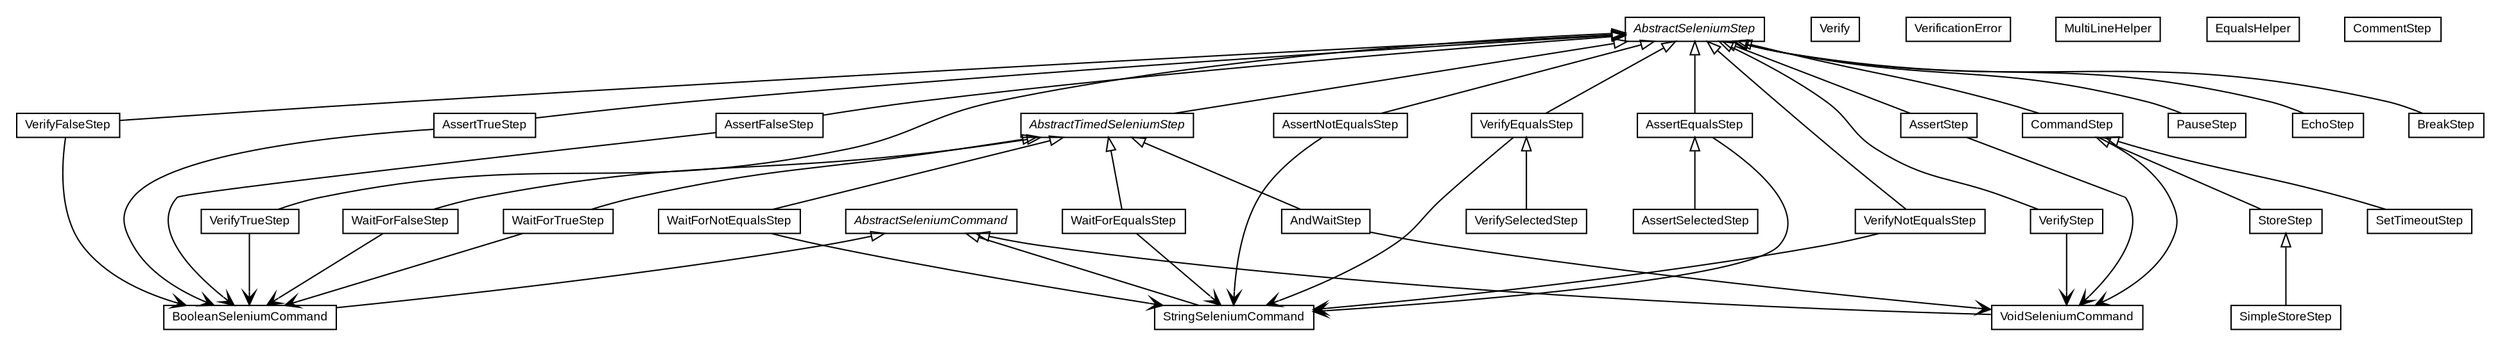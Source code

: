 #!/usr/local/bin/dot
#
# Class diagram 
# Generated by UMLGraph version R5_6-24-gf6e263 (http://www.umlgraph.org/)
#

digraph G {
	edge [fontname="arial",fontsize=10,labelfontname="arial",labelfontsize=10];
	node [fontname="arial",fontsize=10,shape=plaintext];
	nodesep=0.25;
	ranksep=0.5;
	// com.google.code.play.selenium.step.WaitForTrueStep
	c88 [label=<<table title="com.google.code.play.selenium.step.WaitForTrueStep" border="0" cellborder="1" cellspacing="0" cellpadding="2" port="p" href="./WaitForTrueStep.html">
		<tr><td><table border="0" cellspacing="0" cellpadding="1">
<tr><td align="center" balign="center"> WaitForTrueStep </td></tr>
		</table></td></tr>
		</table>>, URL="./WaitForTrueStep.html", fontname="arial", fontcolor="black", fontsize=9.0];
	// com.google.code.play.selenium.step.WaitForNotEqualsStep
	c89 [label=<<table title="com.google.code.play.selenium.step.WaitForNotEqualsStep" border="0" cellborder="1" cellspacing="0" cellpadding="2" port="p" href="./WaitForNotEqualsStep.html">
		<tr><td><table border="0" cellspacing="0" cellpadding="1">
<tr><td align="center" balign="center"> WaitForNotEqualsStep </td></tr>
		</table></td></tr>
		</table>>, URL="./WaitForNotEqualsStep.html", fontname="arial", fontcolor="black", fontsize=9.0];
	// com.google.code.play.selenium.step.WaitForFalseStep
	c90 [label=<<table title="com.google.code.play.selenium.step.WaitForFalseStep" border="0" cellborder="1" cellspacing="0" cellpadding="2" port="p" href="./WaitForFalseStep.html">
		<tr><td><table border="0" cellspacing="0" cellpadding="1">
<tr><td align="center" balign="center"> WaitForFalseStep </td></tr>
		</table></td></tr>
		</table>>, URL="./WaitForFalseStep.html", fontname="arial", fontcolor="black", fontsize=9.0];
	// com.google.code.play.selenium.step.WaitForEqualsStep
	c91 [label=<<table title="com.google.code.play.selenium.step.WaitForEqualsStep" border="0" cellborder="1" cellspacing="0" cellpadding="2" port="p" href="./WaitForEqualsStep.html">
		<tr><td><table border="0" cellspacing="0" cellpadding="1">
<tr><td align="center" balign="center"> WaitForEqualsStep </td></tr>
		</table></td></tr>
		</table>>, URL="./WaitForEqualsStep.html", fontname="arial", fontcolor="black", fontsize=9.0];
	// com.google.code.play.selenium.step.VoidSeleniumCommand
	c92 [label=<<table title="com.google.code.play.selenium.step.VoidSeleniumCommand" border="0" cellborder="1" cellspacing="0" cellpadding="2" port="p" href="./VoidSeleniumCommand.html">
		<tr><td><table border="0" cellspacing="0" cellpadding="1">
<tr><td align="center" balign="center"> VoidSeleniumCommand </td></tr>
		</table></td></tr>
		</table>>, URL="./VoidSeleniumCommand.html", fontname="arial", fontcolor="black", fontsize=9.0];
	// com.google.code.play.selenium.step.VerifyTrueStep
	c93 [label=<<table title="com.google.code.play.selenium.step.VerifyTrueStep" border="0" cellborder="1" cellspacing="0" cellpadding="2" port="p" href="./VerifyTrueStep.html">
		<tr><td><table border="0" cellspacing="0" cellpadding="1">
<tr><td align="center" balign="center"> VerifyTrueStep </td></tr>
		</table></td></tr>
		</table>>, URL="./VerifyTrueStep.html", fontname="arial", fontcolor="black", fontsize=9.0];
	// com.google.code.play.selenium.step.VerifyStep
	c94 [label=<<table title="com.google.code.play.selenium.step.VerifyStep" border="0" cellborder="1" cellspacing="0" cellpadding="2" port="p" href="./VerifyStep.html">
		<tr><td><table border="0" cellspacing="0" cellpadding="1">
<tr><td align="center" balign="center"> VerifyStep </td></tr>
		</table></td></tr>
		</table>>, URL="./VerifyStep.html", fontname="arial", fontcolor="black", fontsize=9.0];
	// com.google.code.play.selenium.step.VerifySelectedStep
	c95 [label=<<table title="com.google.code.play.selenium.step.VerifySelectedStep" border="0" cellborder="1" cellspacing="0" cellpadding="2" port="p" href="./VerifySelectedStep.html">
		<tr><td><table border="0" cellspacing="0" cellpadding="1">
<tr><td align="center" balign="center"> VerifySelectedStep </td></tr>
		</table></td></tr>
		</table>>, URL="./VerifySelectedStep.html", fontname="arial", fontcolor="black", fontsize=9.0];
	// com.google.code.play.selenium.step.VerifyNotEqualsStep
	c96 [label=<<table title="com.google.code.play.selenium.step.VerifyNotEqualsStep" border="0" cellborder="1" cellspacing="0" cellpadding="2" port="p" href="./VerifyNotEqualsStep.html">
		<tr><td><table border="0" cellspacing="0" cellpadding="1">
<tr><td align="center" balign="center"> VerifyNotEqualsStep </td></tr>
		</table></td></tr>
		</table>>, URL="./VerifyNotEqualsStep.html", fontname="arial", fontcolor="black", fontsize=9.0];
	// com.google.code.play.selenium.step.VerifyFalseStep
	c97 [label=<<table title="com.google.code.play.selenium.step.VerifyFalseStep" border="0" cellborder="1" cellspacing="0" cellpadding="2" port="p" href="./VerifyFalseStep.html">
		<tr><td><table border="0" cellspacing="0" cellpadding="1">
<tr><td align="center" balign="center"> VerifyFalseStep </td></tr>
		</table></td></tr>
		</table>>, URL="./VerifyFalseStep.html", fontname="arial", fontcolor="black", fontsize=9.0];
	// com.google.code.play.selenium.step.VerifyEqualsStep
	c98 [label=<<table title="com.google.code.play.selenium.step.VerifyEqualsStep" border="0" cellborder="1" cellspacing="0" cellpadding="2" port="p" href="./VerifyEqualsStep.html">
		<tr><td><table border="0" cellspacing="0" cellpadding="1">
<tr><td align="center" balign="center"> VerifyEqualsStep </td></tr>
		</table></td></tr>
		</table>>, URL="./VerifyEqualsStep.html", fontname="arial", fontcolor="black", fontsize=9.0];
	// com.google.code.play.selenium.step.Verify
	c99 [label=<<table title="com.google.code.play.selenium.step.Verify" border="0" cellborder="1" cellspacing="0" cellpadding="2" port="p" href="./Verify.html">
		<tr><td><table border="0" cellspacing="0" cellpadding="1">
<tr><td align="center" balign="center"> Verify </td></tr>
		</table></td></tr>
		</table>>, URL="./Verify.html", fontname="arial", fontcolor="black", fontsize=9.0];
	// com.google.code.play.selenium.step.VerificationError
	c100 [label=<<table title="com.google.code.play.selenium.step.VerificationError" border="0" cellborder="1" cellspacing="0" cellpadding="2" port="p" href="./VerificationError.html">
		<tr><td><table border="0" cellspacing="0" cellpadding="1">
<tr><td align="center" balign="center"> VerificationError </td></tr>
		</table></td></tr>
		</table>>, URL="./VerificationError.html", fontname="arial", fontcolor="black", fontsize=9.0];
	// com.google.code.play.selenium.step.StringSeleniumCommand
	c101 [label=<<table title="com.google.code.play.selenium.step.StringSeleniumCommand" border="0" cellborder="1" cellspacing="0" cellpadding="2" port="p" href="./StringSeleniumCommand.html">
		<tr><td><table border="0" cellspacing="0" cellpadding="1">
<tr><td align="center" balign="center"> StringSeleniumCommand </td></tr>
		</table></td></tr>
		</table>>, URL="./StringSeleniumCommand.html", fontname="arial", fontcolor="black", fontsize=9.0];
	// com.google.code.play.selenium.step.StoreStep
	c102 [label=<<table title="com.google.code.play.selenium.step.StoreStep" border="0" cellborder="1" cellspacing="0" cellpadding="2" port="p" href="./StoreStep.html">
		<tr><td><table border="0" cellspacing="0" cellpadding="1">
<tr><td align="center" balign="center"> StoreStep </td></tr>
		</table></td></tr>
		</table>>, URL="./StoreStep.html", fontname="arial", fontcolor="black", fontsize=9.0];
	// com.google.code.play.selenium.step.SimpleStoreStep
	c103 [label=<<table title="com.google.code.play.selenium.step.SimpleStoreStep" border="0" cellborder="1" cellspacing="0" cellpadding="2" port="p" href="./SimpleStoreStep.html">
		<tr><td><table border="0" cellspacing="0" cellpadding="1">
<tr><td align="center" balign="center"> SimpleStoreStep </td></tr>
		</table></td></tr>
		</table>>, URL="./SimpleStoreStep.html", fontname="arial", fontcolor="black", fontsize=9.0];
	// com.google.code.play.selenium.step.SetTimeoutStep
	c104 [label=<<table title="com.google.code.play.selenium.step.SetTimeoutStep" border="0" cellborder="1" cellspacing="0" cellpadding="2" port="p" href="./SetTimeoutStep.html">
		<tr><td><table border="0" cellspacing="0" cellpadding="1">
<tr><td align="center" balign="center"> SetTimeoutStep </td></tr>
		</table></td></tr>
		</table>>, URL="./SetTimeoutStep.html", fontname="arial", fontcolor="black", fontsize=9.0];
	// com.google.code.play.selenium.step.PauseStep
	c105 [label=<<table title="com.google.code.play.selenium.step.PauseStep" border="0" cellborder="1" cellspacing="0" cellpadding="2" port="p" href="./PauseStep.html">
		<tr><td><table border="0" cellspacing="0" cellpadding="1">
<tr><td align="center" balign="center"> PauseStep </td></tr>
		</table></td></tr>
		</table>>, URL="./PauseStep.html", fontname="arial", fontcolor="black", fontsize=9.0];
	// com.google.code.play.selenium.step.MultiLineHelper
	c106 [label=<<table title="com.google.code.play.selenium.step.MultiLineHelper" border="0" cellborder="1" cellspacing="0" cellpadding="2" port="p" href="./MultiLineHelper.html">
		<tr><td><table border="0" cellspacing="0" cellpadding="1">
<tr><td align="center" balign="center"> MultiLineHelper </td></tr>
		</table></td></tr>
		</table>>, URL="./MultiLineHelper.html", fontname="arial", fontcolor="black", fontsize=9.0];
	// com.google.code.play.selenium.step.EqualsHelper
	c107 [label=<<table title="com.google.code.play.selenium.step.EqualsHelper" border="0" cellborder="1" cellspacing="0" cellpadding="2" port="p" href="./EqualsHelper.html">
		<tr><td><table border="0" cellspacing="0" cellpadding="1">
<tr><td align="center" balign="center"> EqualsHelper </td></tr>
		</table></td></tr>
		</table>>, URL="./EqualsHelper.html", fontname="arial", fontcolor="black", fontsize=9.0];
	// com.google.code.play.selenium.step.EchoStep
	c108 [label=<<table title="com.google.code.play.selenium.step.EchoStep" border="0" cellborder="1" cellspacing="0" cellpadding="2" port="p" href="./EchoStep.html">
		<tr><td><table border="0" cellspacing="0" cellpadding="1">
<tr><td align="center" balign="center"> EchoStep </td></tr>
		</table></td></tr>
		</table>>, URL="./EchoStep.html", fontname="arial", fontcolor="black", fontsize=9.0];
	// com.google.code.play.selenium.step.CommentStep
	c109 [label=<<table title="com.google.code.play.selenium.step.CommentStep" border="0" cellborder="1" cellspacing="0" cellpadding="2" port="p" href="./CommentStep.html">
		<tr><td><table border="0" cellspacing="0" cellpadding="1">
<tr><td align="center" balign="center"> CommentStep </td></tr>
		</table></td></tr>
		</table>>, URL="./CommentStep.html", fontname="arial", fontcolor="black", fontsize=9.0];
	// com.google.code.play.selenium.step.CommandStep
	c110 [label=<<table title="com.google.code.play.selenium.step.CommandStep" border="0" cellborder="1" cellspacing="0" cellpadding="2" port="p" href="./CommandStep.html">
		<tr><td><table border="0" cellspacing="0" cellpadding="1">
<tr><td align="center" balign="center"> CommandStep </td></tr>
		</table></td></tr>
		</table>>, URL="./CommandStep.html", fontname="arial", fontcolor="black", fontsize=9.0];
	// com.google.code.play.selenium.step.BreakStep
	c111 [label=<<table title="com.google.code.play.selenium.step.BreakStep" border="0" cellborder="1" cellspacing="0" cellpadding="2" port="p" href="./BreakStep.html">
		<tr><td><table border="0" cellspacing="0" cellpadding="1">
<tr><td align="center" balign="center"> BreakStep </td></tr>
		</table></td></tr>
		</table>>, URL="./BreakStep.html", fontname="arial", fontcolor="black", fontsize=9.0];
	// com.google.code.play.selenium.step.BooleanSeleniumCommand
	c112 [label=<<table title="com.google.code.play.selenium.step.BooleanSeleniumCommand" border="0" cellborder="1" cellspacing="0" cellpadding="2" port="p" href="./BooleanSeleniumCommand.html">
		<tr><td><table border="0" cellspacing="0" cellpadding="1">
<tr><td align="center" balign="center"> BooleanSeleniumCommand </td></tr>
		</table></td></tr>
		</table>>, URL="./BooleanSeleniumCommand.html", fontname="arial", fontcolor="black", fontsize=9.0];
	// com.google.code.play.selenium.step.AssertTrueStep
	c113 [label=<<table title="com.google.code.play.selenium.step.AssertTrueStep" border="0" cellborder="1" cellspacing="0" cellpadding="2" port="p" href="./AssertTrueStep.html">
		<tr><td><table border="0" cellspacing="0" cellpadding="1">
<tr><td align="center" balign="center"> AssertTrueStep </td></tr>
		</table></td></tr>
		</table>>, URL="./AssertTrueStep.html", fontname="arial", fontcolor="black", fontsize=9.0];
	// com.google.code.play.selenium.step.AssertStep
	c114 [label=<<table title="com.google.code.play.selenium.step.AssertStep" border="0" cellborder="1" cellspacing="0" cellpadding="2" port="p" href="./AssertStep.html">
		<tr><td><table border="0" cellspacing="0" cellpadding="1">
<tr><td align="center" balign="center"> AssertStep </td></tr>
		</table></td></tr>
		</table>>, URL="./AssertStep.html", fontname="arial", fontcolor="black", fontsize=9.0];
	// com.google.code.play.selenium.step.AssertSelectedStep
	c115 [label=<<table title="com.google.code.play.selenium.step.AssertSelectedStep" border="0" cellborder="1" cellspacing="0" cellpadding="2" port="p" href="./AssertSelectedStep.html">
		<tr><td><table border="0" cellspacing="0" cellpadding="1">
<tr><td align="center" balign="center"> AssertSelectedStep </td></tr>
		</table></td></tr>
		</table>>, URL="./AssertSelectedStep.html", fontname="arial", fontcolor="black", fontsize=9.0];
	// com.google.code.play.selenium.step.AssertNotEqualsStep
	c116 [label=<<table title="com.google.code.play.selenium.step.AssertNotEqualsStep" border="0" cellborder="1" cellspacing="0" cellpadding="2" port="p" href="./AssertNotEqualsStep.html">
		<tr><td><table border="0" cellspacing="0" cellpadding="1">
<tr><td align="center" balign="center"> AssertNotEqualsStep </td></tr>
		</table></td></tr>
		</table>>, URL="./AssertNotEqualsStep.html", fontname="arial", fontcolor="black", fontsize=9.0];
	// com.google.code.play.selenium.step.AssertFalseStep
	c117 [label=<<table title="com.google.code.play.selenium.step.AssertFalseStep" border="0" cellborder="1" cellspacing="0" cellpadding="2" port="p" href="./AssertFalseStep.html">
		<tr><td><table border="0" cellspacing="0" cellpadding="1">
<tr><td align="center" balign="center"> AssertFalseStep </td></tr>
		</table></td></tr>
		</table>>, URL="./AssertFalseStep.html", fontname="arial", fontcolor="black", fontsize=9.0];
	// com.google.code.play.selenium.step.AssertEqualsStep
	c118 [label=<<table title="com.google.code.play.selenium.step.AssertEqualsStep" border="0" cellborder="1" cellspacing="0" cellpadding="2" port="p" href="./AssertEqualsStep.html">
		<tr><td><table border="0" cellspacing="0" cellpadding="1">
<tr><td align="center" balign="center"> AssertEqualsStep </td></tr>
		</table></td></tr>
		</table>>, URL="./AssertEqualsStep.html", fontname="arial", fontcolor="black", fontsize=9.0];
	// com.google.code.play.selenium.step.AndWaitStep
	c119 [label=<<table title="com.google.code.play.selenium.step.AndWaitStep" border="0" cellborder="1" cellspacing="0" cellpadding="2" port="p" href="./AndWaitStep.html">
		<tr><td><table border="0" cellspacing="0" cellpadding="1">
<tr><td align="center" balign="center"> AndWaitStep </td></tr>
		</table></td></tr>
		</table>>, URL="./AndWaitStep.html", fontname="arial", fontcolor="black", fontsize=9.0];
	// com.google.code.play.selenium.step.AbstractTimedSeleniumStep
	c120 [label=<<table title="com.google.code.play.selenium.step.AbstractTimedSeleniumStep" border="0" cellborder="1" cellspacing="0" cellpadding="2" port="p" href="./AbstractTimedSeleniumStep.html">
		<tr><td><table border="0" cellspacing="0" cellpadding="1">
<tr><td align="center" balign="center"><font face="arial italic"> AbstractTimedSeleniumStep </font></td></tr>
		</table></td></tr>
		</table>>, URL="./AbstractTimedSeleniumStep.html", fontname="arial", fontcolor="black", fontsize=9.0];
	// com.google.code.play.selenium.step.AbstractSeleniumStep
	c121 [label=<<table title="com.google.code.play.selenium.step.AbstractSeleniumStep" border="0" cellborder="1" cellspacing="0" cellpadding="2" port="p" href="./AbstractSeleniumStep.html">
		<tr><td><table border="0" cellspacing="0" cellpadding="1">
<tr><td align="center" balign="center"><font face="arial italic"> AbstractSeleniumStep </font></td></tr>
		</table></td></tr>
		</table>>, URL="./AbstractSeleniumStep.html", fontname="arial", fontcolor="black", fontsize=9.0];
	// com.google.code.play.selenium.step.AbstractSeleniumCommand
	c122 [label=<<table title="com.google.code.play.selenium.step.AbstractSeleniumCommand" border="0" cellborder="1" cellspacing="0" cellpadding="2" port="p" href="./AbstractSeleniumCommand.html">
		<tr><td><table border="0" cellspacing="0" cellpadding="1">
<tr><td align="center" balign="center"><font face="arial italic"> AbstractSeleniumCommand </font></td></tr>
		</table></td></tr>
		</table>>, URL="./AbstractSeleniumCommand.html", fontname="arial", fontcolor="black", fontsize=9.0];
	//com.google.code.play.selenium.step.WaitForTrueStep extends com.google.code.play.selenium.step.AbstractTimedSeleniumStep
	c120:p -> c88:p [dir=back,arrowtail=empty];
	//com.google.code.play.selenium.step.WaitForNotEqualsStep extends com.google.code.play.selenium.step.AbstractTimedSeleniumStep
	c120:p -> c89:p [dir=back,arrowtail=empty];
	//com.google.code.play.selenium.step.WaitForFalseStep extends com.google.code.play.selenium.step.AbstractTimedSeleniumStep
	c120:p -> c90:p [dir=back,arrowtail=empty];
	//com.google.code.play.selenium.step.WaitForEqualsStep extends com.google.code.play.selenium.step.AbstractTimedSeleniumStep
	c120:p -> c91:p [dir=back,arrowtail=empty];
	//com.google.code.play.selenium.step.VoidSeleniumCommand extends com.google.code.play.selenium.step.AbstractSeleniumCommand
	c122:p -> c92:p [dir=back,arrowtail=empty];
	//com.google.code.play.selenium.step.VerifyTrueStep extends com.google.code.play.selenium.step.AbstractSeleniumStep
	c121:p -> c93:p [dir=back,arrowtail=empty];
	//com.google.code.play.selenium.step.VerifyStep extends com.google.code.play.selenium.step.AbstractSeleniumStep
	c121:p -> c94:p [dir=back,arrowtail=empty];
	//com.google.code.play.selenium.step.VerifySelectedStep extends com.google.code.play.selenium.step.VerifyEqualsStep
	c98:p -> c95:p [dir=back,arrowtail=empty];
	//com.google.code.play.selenium.step.VerifyNotEqualsStep extends com.google.code.play.selenium.step.AbstractSeleniumStep
	c121:p -> c96:p [dir=back,arrowtail=empty];
	//com.google.code.play.selenium.step.VerifyFalseStep extends com.google.code.play.selenium.step.AbstractSeleniumStep
	c121:p -> c97:p [dir=back,arrowtail=empty];
	//com.google.code.play.selenium.step.VerifyEqualsStep extends com.google.code.play.selenium.step.AbstractSeleniumStep
	c121:p -> c98:p [dir=back,arrowtail=empty];
	//com.google.code.play.selenium.step.StringSeleniumCommand extends com.google.code.play.selenium.step.AbstractSeleniumCommand
	c122:p -> c101:p [dir=back,arrowtail=empty];
	//com.google.code.play.selenium.step.StoreStep extends com.google.code.play.selenium.step.CommandStep
	c110:p -> c102:p [dir=back,arrowtail=empty];
	//com.google.code.play.selenium.step.SimpleStoreStep extends com.google.code.play.selenium.step.StoreStep
	c102:p -> c103:p [dir=back,arrowtail=empty];
	//com.google.code.play.selenium.step.SetTimeoutStep extends com.google.code.play.selenium.step.CommandStep
	c110:p -> c104:p [dir=back,arrowtail=empty];
	//com.google.code.play.selenium.step.PauseStep extends com.google.code.play.selenium.step.AbstractSeleniumStep
	c121:p -> c105:p [dir=back,arrowtail=empty];
	//com.google.code.play.selenium.step.EchoStep extends com.google.code.play.selenium.step.AbstractSeleniumStep
	c121:p -> c108:p [dir=back,arrowtail=empty];
	//com.google.code.play.selenium.step.CommandStep extends com.google.code.play.selenium.step.AbstractSeleniumStep
	c121:p -> c110:p [dir=back,arrowtail=empty];
	//com.google.code.play.selenium.step.BreakStep extends com.google.code.play.selenium.step.AbstractSeleniumStep
	c121:p -> c111:p [dir=back,arrowtail=empty];
	//com.google.code.play.selenium.step.BooleanSeleniumCommand extends com.google.code.play.selenium.step.AbstractSeleniumCommand
	c122:p -> c112:p [dir=back,arrowtail=empty];
	//com.google.code.play.selenium.step.AssertTrueStep extends com.google.code.play.selenium.step.AbstractSeleniumStep
	c121:p -> c113:p [dir=back,arrowtail=empty];
	//com.google.code.play.selenium.step.AssertStep extends com.google.code.play.selenium.step.AbstractSeleniumStep
	c121:p -> c114:p [dir=back,arrowtail=empty];
	//com.google.code.play.selenium.step.AssertSelectedStep extends com.google.code.play.selenium.step.AssertEqualsStep
	c118:p -> c115:p [dir=back,arrowtail=empty];
	//com.google.code.play.selenium.step.AssertNotEqualsStep extends com.google.code.play.selenium.step.AbstractSeleniumStep
	c121:p -> c116:p [dir=back,arrowtail=empty];
	//com.google.code.play.selenium.step.AssertFalseStep extends com.google.code.play.selenium.step.AbstractSeleniumStep
	c121:p -> c117:p [dir=back,arrowtail=empty];
	//com.google.code.play.selenium.step.AssertEqualsStep extends com.google.code.play.selenium.step.AbstractSeleniumStep
	c121:p -> c118:p [dir=back,arrowtail=empty];
	//com.google.code.play.selenium.step.AndWaitStep extends com.google.code.play.selenium.step.AbstractTimedSeleniumStep
	c120:p -> c119:p [dir=back,arrowtail=empty];
	//com.google.code.play.selenium.step.AbstractTimedSeleniumStep extends com.google.code.play.selenium.step.AbstractSeleniumStep
	c121:p -> c120:p [dir=back,arrowtail=empty];
	// com.google.code.play.selenium.step.WaitForTrueStep NAVASSOC com.google.code.play.selenium.step.BooleanSeleniumCommand
	c88:p -> c112:p [taillabel="", label="", headlabel="", fontname="arial", fontcolor="black", fontsize=10.0, color="black", arrowhead=open];
	// com.google.code.play.selenium.step.WaitForNotEqualsStep NAVASSOC com.google.code.play.selenium.step.StringSeleniumCommand
	c89:p -> c101:p [taillabel="", label="", headlabel="", fontname="arial", fontcolor="black", fontsize=10.0, color="black", arrowhead=open];
	// com.google.code.play.selenium.step.WaitForFalseStep NAVASSOC com.google.code.play.selenium.step.BooleanSeleniumCommand
	c90:p -> c112:p [taillabel="", label="", headlabel="", fontname="arial", fontcolor="black", fontsize=10.0, color="black", arrowhead=open];
	// com.google.code.play.selenium.step.WaitForEqualsStep NAVASSOC com.google.code.play.selenium.step.StringSeleniumCommand
	c91:p -> c101:p [taillabel="", label="", headlabel="", fontname="arial", fontcolor="black", fontsize=10.0, color="black", arrowhead=open];
	// com.google.code.play.selenium.step.VerifyTrueStep NAVASSOC com.google.code.play.selenium.step.BooleanSeleniumCommand
	c93:p -> c112:p [taillabel="", label="", headlabel="", fontname="arial", fontcolor="black", fontsize=10.0, color="black", arrowhead=open];
	// com.google.code.play.selenium.step.VerifyStep NAVASSOC com.google.code.play.selenium.step.VoidSeleniumCommand
	c94:p -> c92:p [taillabel="", label="", headlabel="", fontname="arial", fontcolor="black", fontsize=10.0, color="black", arrowhead=open];
	// com.google.code.play.selenium.step.VerifyNotEqualsStep NAVASSOC com.google.code.play.selenium.step.StringSeleniumCommand
	c96:p -> c101:p [taillabel="", label="", headlabel="", fontname="arial", fontcolor="black", fontsize=10.0, color="black", arrowhead=open];
	// com.google.code.play.selenium.step.VerifyFalseStep NAVASSOC com.google.code.play.selenium.step.BooleanSeleniumCommand
	c97:p -> c112:p [taillabel="", label="", headlabel="", fontname="arial", fontcolor="black", fontsize=10.0, color="black", arrowhead=open];
	// com.google.code.play.selenium.step.VerifyEqualsStep NAVASSOC com.google.code.play.selenium.step.StringSeleniumCommand
	c98:p -> c101:p [taillabel="", label="", headlabel="", fontname="arial", fontcolor="black", fontsize=10.0, color="black", arrowhead=open];
	// com.google.code.play.selenium.step.CommandStep NAVASSOC com.google.code.play.selenium.step.VoidSeleniumCommand
	c110:p -> c92:p [taillabel="", label="", headlabel="", fontname="arial", fontcolor="black", fontsize=10.0, color="black", arrowhead=open];
	// com.google.code.play.selenium.step.AssertTrueStep NAVASSOC com.google.code.play.selenium.step.BooleanSeleniumCommand
	c113:p -> c112:p [taillabel="", label="", headlabel="", fontname="arial", fontcolor="black", fontsize=10.0, color="black", arrowhead=open];
	// com.google.code.play.selenium.step.AssertStep NAVASSOC com.google.code.play.selenium.step.VoidSeleniumCommand
	c114:p -> c92:p [taillabel="", label="", headlabel="", fontname="arial", fontcolor="black", fontsize=10.0, color="black", arrowhead=open];
	// com.google.code.play.selenium.step.AssertNotEqualsStep NAVASSOC com.google.code.play.selenium.step.StringSeleniumCommand
	c116:p -> c101:p [taillabel="", label="", headlabel="", fontname="arial", fontcolor="black", fontsize=10.0, color="black", arrowhead=open];
	// com.google.code.play.selenium.step.AssertFalseStep NAVASSOC com.google.code.play.selenium.step.BooleanSeleniumCommand
	c117:p -> c112:p [taillabel="", label="", headlabel="", fontname="arial", fontcolor="black", fontsize=10.0, color="black", arrowhead=open];
	// com.google.code.play.selenium.step.AssertEqualsStep NAVASSOC com.google.code.play.selenium.step.StringSeleniumCommand
	c118:p -> c101:p [taillabel="", label="", headlabel="", fontname="arial", fontcolor="black", fontsize=10.0, color="black", arrowhead=open];
	// com.google.code.play.selenium.step.AndWaitStep NAVASSOC com.google.code.play.selenium.step.VoidSeleniumCommand
	c119:p -> c92:p [taillabel="", label="", headlabel="", fontname="arial", fontcolor="black", fontsize=10.0, color="black", arrowhead=open];
}

